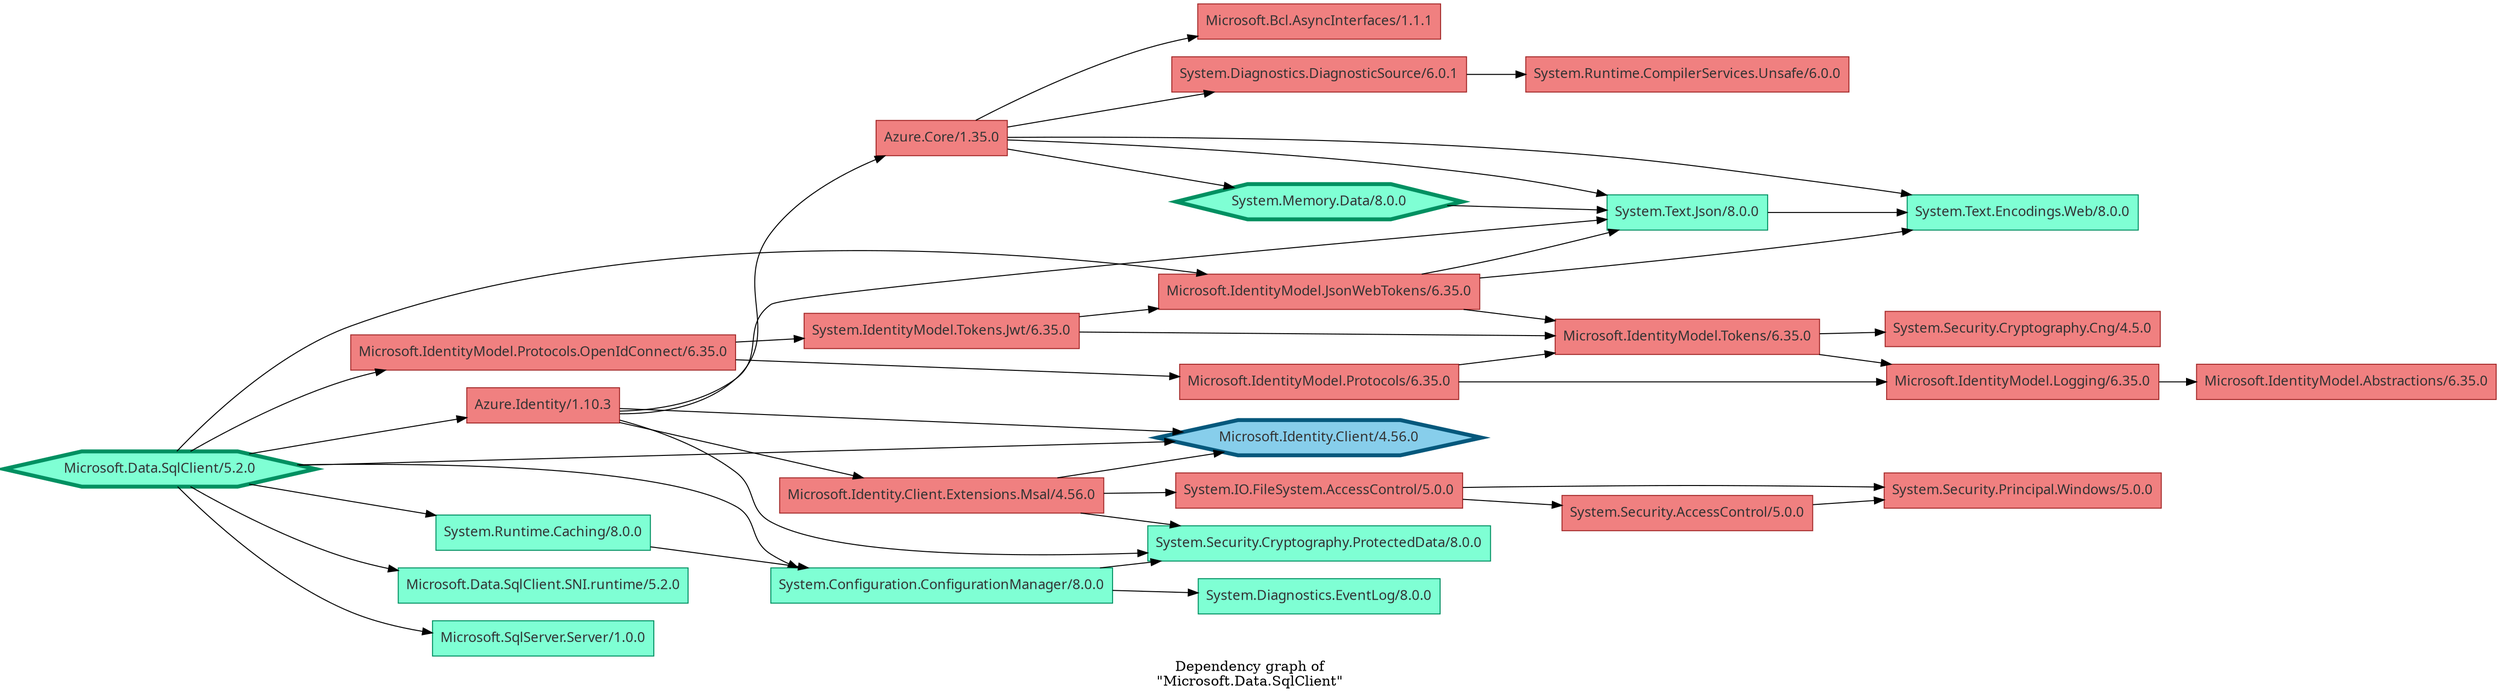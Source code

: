 ﻿# Generated by https://github.com/0xced/Chisel

digraph
{
  rankdir=LR
  label="Dependency graph of
\"Microsoft.Data.SqlClient\""

  node [ fontname = "Segoe UI, sans-serif", shape = box, style = filled, fillcolor = aquamarine, color = "#009061", fontcolor = "#333333" ]

  "Azure.Core/1.35.0" -> "Microsoft.Bcl.AsyncInterfaces/1.1.1"
  "Azure.Core/1.35.0" -> "System.Diagnostics.DiagnosticSource/6.0.1"
  "Azure.Core/1.35.0" -> "System.Memory.Data/8.0.0"
  "Azure.Core/1.35.0" -> "System.Text.Encodings.Web/8.0.0"
  "Azure.Core/1.35.0" -> "System.Text.Json/8.0.0"
  "Azure.Identity/1.10.3" -> "Azure.Core/1.35.0"
  "Azure.Identity/1.10.3" -> "Microsoft.Identity.Client/4.56.0"
  "Azure.Identity/1.10.3" -> "Microsoft.Identity.Client.Extensions.Msal/4.56.0"
  "Azure.Identity/1.10.3" -> "System.Security.Cryptography.ProtectedData/8.0.0"
  "Azure.Identity/1.10.3" -> "System.Text.Json/8.0.0"
  "Microsoft.Data.SqlClient/5.2.0" -> "Azure.Identity/1.10.3"
  "Microsoft.Data.SqlClient/5.2.0" -> "Microsoft.Data.SqlClient.SNI.runtime/5.2.0"
  "Microsoft.Data.SqlClient/5.2.0" -> "Microsoft.Identity.Client/4.56.0"
  "Microsoft.Data.SqlClient/5.2.0" -> "Microsoft.IdentityModel.JsonWebTokens/6.35.0"
  "Microsoft.Data.SqlClient/5.2.0" -> "Microsoft.IdentityModel.Protocols.OpenIdConnect/6.35.0"
  "Microsoft.Data.SqlClient/5.2.0" -> "Microsoft.SqlServer.Server/1.0.0"
  "Microsoft.Data.SqlClient/5.2.0" -> "System.Configuration.ConfigurationManager/8.0.0"
  "Microsoft.Data.SqlClient/5.2.0" -> "System.Runtime.Caching/8.0.0"
  "Microsoft.Identity.Client.Extensions.Msal/4.56.0" -> "Microsoft.Identity.Client/4.56.0"
  "Microsoft.Identity.Client.Extensions.Msal/4.56.0" -> "System.IO.FileSystem.AccessControl/5.0.0"
  "Microsoft.Identity.Client.Extensions.Msal/4.56.0" -> "System.Security.Cryptography.ProtectedData/8.0.0"
  "Microsoft.IdentityModel.JsonWebTokens/6.35.0" -> "Microsoft.IdentityModel.Tokens/6.35.0"
  "Microsoft.IdentityModel.JsonWebTokens/6.35.0" -> "System.Text.Encodings.Web/8.0.0"
  "Microsoft.IdentityModel.JsonWebTokens/6.35.0" -> "System.Text.Json/8.0.0"
  "Microsoft.IdentityModel.Logging/6.35.0" -> "Microsoft.IdentityModel.Abstractions/6.35.0"
  "Microsoft.IdentityModel.Protocols/6.35.0" -> "Microsoft.IdentityModel.Logging/6.35.0"
  "Microsoft.IdentityModel.Protocols/6.35.0" -> "Microsoft.IdentityModel.Tokens/6.35.0"
  "Microsoft.IdentityModel.Protocols.OpenIdConnect/6.35.0" -> "Microsoft.IdentityModel.Protocols/6.35.0"
  "Microsoft.IdentityModel.Protocols.OpenIdConnect/6.35.0" -> "System.IdentityModel.Tokens.Jwt/6.35.0"
  "Microsoft.IdentityModel.Tokens/6.35.0" -> "Microsoft.IdentityModel.Logging/6.35.0"
  "Microsoft.IdentityModel.Tokens/6.35.0" -> "System.Security.Cryptography.Cng/4.5.0"
  "System.Configuration.ConfigurationManager/8.0.0" -> "System.Diagnostics.EventLog/8.0.0"
  "System.Configuration.ConfigurationManager/8.0.0" -> "System.Security.Cryptography.ProtectedData/8.0.0"
  "System.Diagnostics.DiagnosticSource/6.0.1" -> "System.Runtime.CompilerServices.Unsafe/6.0.0"
  "System.IdentityModel.Tokens.Jwt/6.35.0" -> "Microsoft.IdentityModel.JsonWebTokens/6.35.0"
  "System.IdentityModel.Tokens.Jwt/6.35.0" -> "Microsoft.IdentityModel.Tokens/6.35.0"
  "System.IO.FileSystem.AccessControl/5.0.0" -> "System.Security.AccessControl/5.0.0"
  "System.IO.FileSystem.AccessControl/5.0.0" -> "System.Security.Principal.Windows/5.0.0"
  "System.Memory.Data/8.0.0" -> "System.Text.Json/8.0.0"
  "System.Runtime.Caching/8.0.0" -> "System.Configuration.ConfigurationManager/8.0.0"
  "System.Security.AccessControl/5.0.0" -> "System.Security.Principal.Windows/5.0.0"
  "System.Text.Json/8.0.0" -> "System.Text.Encodings.Web/8.0.0"

  "Azure.Core/1.35.0" [ fillcolor = lightcoral, color = "#A42A2A" ]
  "Azure.Identity/1.10.3" [ fillcolor = lightcoral, color = "#A42A2A" ]
  "Microsoft.Bcl.AsyncInterfaces/1.1.1" [ fillcolor = lightcoral, color = "#A42A2A" ]
  "Microsoft.Data.SqlClient/5.2.0" [ shape = hexagon, penwidth = 4 ]
  "Microsoft.Data.SqlClient.SNI.runtime/5.2.0"
  "Microsoft.Identity.Client/4.56.0" [ shape = hexagon, penwidth = 4, fillcolor = skyblue, color = "#05587C" ]
  "Microsoft.Identity.Client.Extensions.Msal/4.56.0" [ fillcolor = lightcoral, color = "#A42A2A" ]
  "Microsoft.IdentityModel.Abstractions/6.35.0" [ fillcolor = lightcoral, color = "#A42A2A" ]
  "Microsoft.IdentityModel.JsonWebTokens/6.35.0" [ fillcolor = lightcoral, color = "#A42A2A" ]
  "Microsoft.IdentityModel.Logging/6.35.0" [ fillcolor = lightcoral, color = "#A42A2A" ]
  "Microsoft.IdentityModel.Protocols/6.35.0" [ fillcolor = lightcoral, color = "#A42A2A" ]
  "Microsoft.IdentityModel.Protocols.OpenIdConnect/6.35.0" [ fillcolor = lightcoral, color = "#A42A2A" ]
  "Microsoft.IdentityModel.Tokens/6.35.0" [ fillcolor = lightcoral, color = "#A42A2A" ]
  "Microsoft.SqlServer.Server/1.0.0"
  "System.Configuration.ConfigurationManager/8.0.0"
  "System.Diagnostics.DiagnosticSource/6.0.1" [ fillcolor = lightcoral, color = "#A42A2A" ]
  "System.Diagnostics.EventLog/8.0.0"
  "System.IdentityModel.Tokens.Jwt/6.35.0" [ fillcolor = lightcoral, color = "#A42A2A" ]
  "System.IO.FileSystem.AccessControl/5.0.0" [ fillcolor = lightcoral, color = "#A42A2A" ]
  "System.Memory.Data/8.0.0" [ shape = hexagon, penwidth = 4 ]
  "System.Runtime.Caching/8.0.0"
  "System.Runtime.CompilerServices.Unsafe/6.0.0" [ fillcolor = lightcoral, color = "#A42A2A" ]
  "System.Security.AccessControl/5.0.0" [ fillcolor = lightcoral, color = "#A42A2A" ]
  "System.Security.Cryptography.Cng/4.5.0" [ fillcolor = lightcoral, color = "#A42A2A" ]
  "System.Security.Cryptography.ProtectedData/8.0.0"
  "System.Security.Principal.Windows/5.0.0" [ fillcolor = lightcoral, color = "#A42A2A" ]
  "System.Text.Encodings.Web/8.0.0"
  "System.Text.Json/8.0.0"
}
